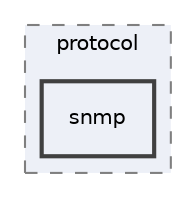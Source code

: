 digraph "/Users/jlu/zeek/src/analyzer/protocol/snmp"
{
 // LATEX_PDF_SIZE
  edge [fontname="Helvetica",fontsize="10",labelfontname="Helvetica",labelfontsize="10"];
  node [fontname="Helvetica",fontsize="10",shape=record];
  compound=true
  subgraph clusterdir_5b88579d87e8de5dcee2ef4958d0594c {
    graph [ bgcolor="#edf0f7", pencolor="grey50", style="filled,dashed,", label="protocol", fontname="Helvetica", fontsize="10", URL="dir_5b88579d87e8de5dcee2ef4958d0594c.html"]
  dir_3738e51d62b79843c5da488f8320afc9 [shape=box, label="snmp", style="filled,bold,", fillcolor="#edf0f7", color="grey25", URL="dir_3738e51d62b79843c5da488f8320afc9.html"];
  }
}
